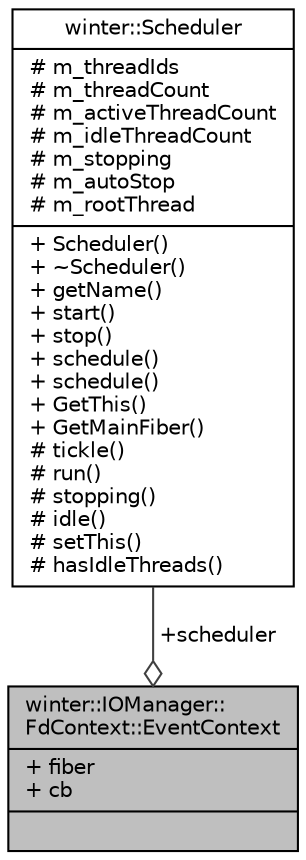 digraph "winter::IOManager::FdContext::EventContext"
{
 // LATEX_PDF_SIZE
  edge [fontname="Helvetica",fontsize="10",labelfontname="Helvetica",labelfontsize="10"];
  node [fontname="Helvetica",fontsize="10",shape=record];
  Node1 [label="{winter::IOManager::\lFdContext::EventContext\n|+ fiber\l+ cb\l|}",height=0.2,width=0.4,color="black", fillcolor="grey75", style="filled", fontcolor="black",tooltip="事件上线文类"];
  Node2 -> Node1 [color="grey25",fontsize="10",style="solid",label=" +scheduler" ,arrowhead="odiamond",fontname="Helvetica"];
  Node2 [label="{winter::Scheduler\n|# m_threadIds\l# m_threadCount\l# m_activeThreadCount\l# m_idleThreadCount\l# m_stopping\l# m_autoStop\l# m_rootThread\l|+ Scheduler()\l+ ~Scheduler()\l+ getName()\l+ start()\l+ stop()\l+ schedule()\l+ schedule()\l+ GetThis()\l+ GetMainFiber()\l# tickle()\l# run()\l# stopping()\l# idle()\l# setThis()\l# hasIdleThreads()\l}",height=0.2,width=0.4,color="black", fillcolor="white", style="filled",URL="$classwinter_1_1Scheduler.html",tooltip="协程调度器"];
}
